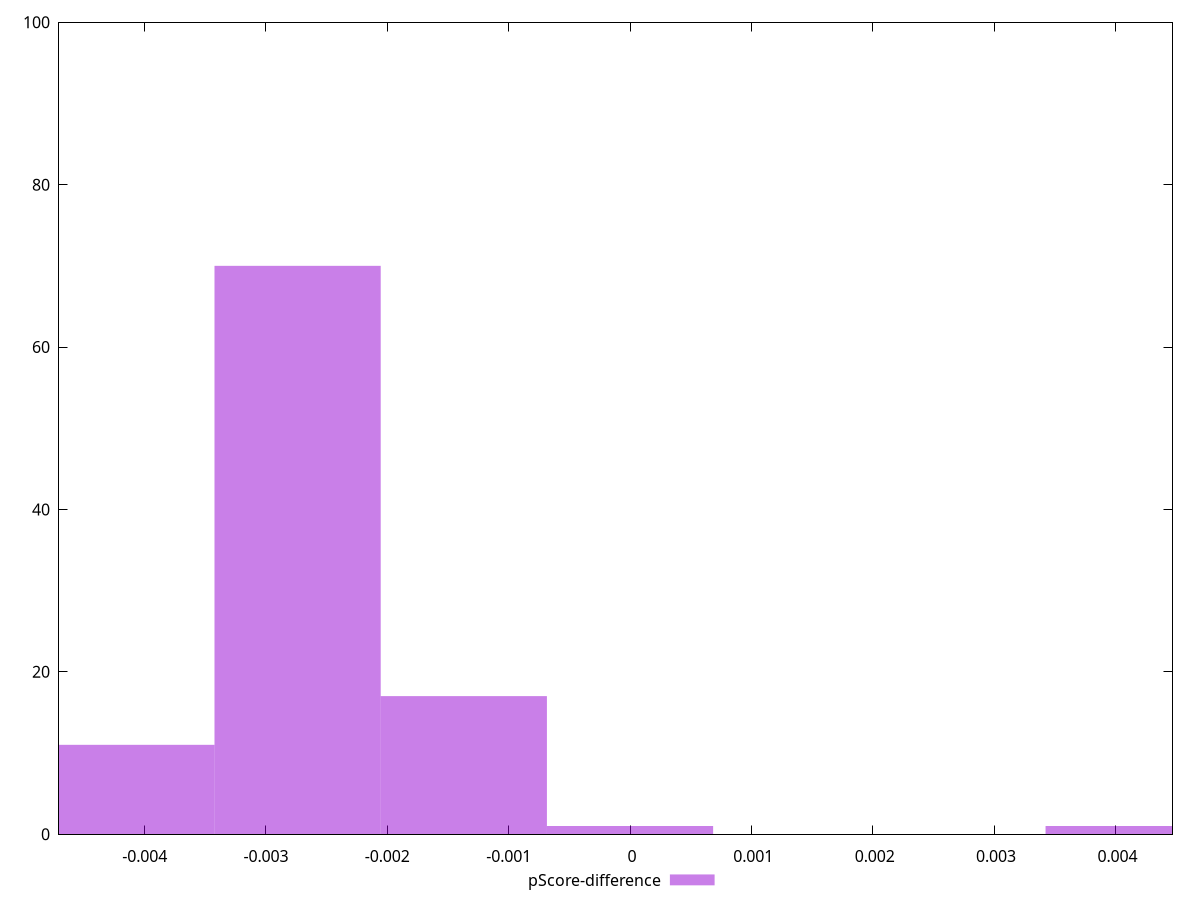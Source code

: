reset

$pScoreDifference <<EOF
-0.0013697741637994174 17
-0.002739548327598835 70
-0.004109322491398252 11
0.004109322491398252 1
0 1
EOF

set key outside below
set boxwidth 0.0013697741637994174
set xrange [-0.004705882352941171:0.004470588235294115]
set yrange [0:100]
set trange [0:100]
set style fill transparent solid 0.5 noborder
set terminal svg size 640, 490 enhanced background rgb 'white'
set output "report_00009_2021-02-08T22-37-41.559Z/uses-rel-preload/samples/pages+cached+noadtech+nomedia+nocss/pScore-difference/histogram.svg"

plot $pScoreDifference title "pScore-difference" with boxes

reset
